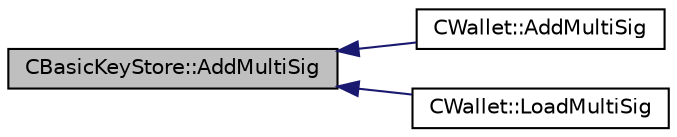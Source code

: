 digraph "CBasicKeyStore::AddMultiSig"
{
  edge [fontname="Helvetica",fontsize="10",labelfontname="Helvetica",labelfontsize="10"];
  node [fontname="Helvetica",fontsize="10",shape=record];
  rankdir="LR";
  Node24 [label="CBasicKeyStore::AddMultiSig",height=0.2,width=0.4,color="black", fillcolor="grey75", style="filled", fontcolor="black"];
  Node24 -> Node25 [dir="back",color="midnightblue",fontsize="10",style="solid",fontname="Helvetica"];
  Node25 [label="CWallet::AddMultiSig",height=0.2,width=0.4,color="black", fillcolor="white", style="filled",URL="$group__map_wallet.html#gab19582b017922e4c502491cc55a67621",tooltip="Adds a MultiSig address to the store, and saves it to disk. "];
  Node24 -> Node26 [dir="back",color="midnightblue",fontsize="10",style="solid",fontname="Helvetica"];
  Node26 [label="CWallet::LoadMultiSig",height=0.2,width=0.4,color="black", fillcolor="white", style="filled",URL="$group__map_wallet.html#gab07b5d46c02a9997a653a9063af9d4ca",tooltip="Adds a MultiSig address to the store, without saving it to disk (used by LoadWallet) ..."];
}
